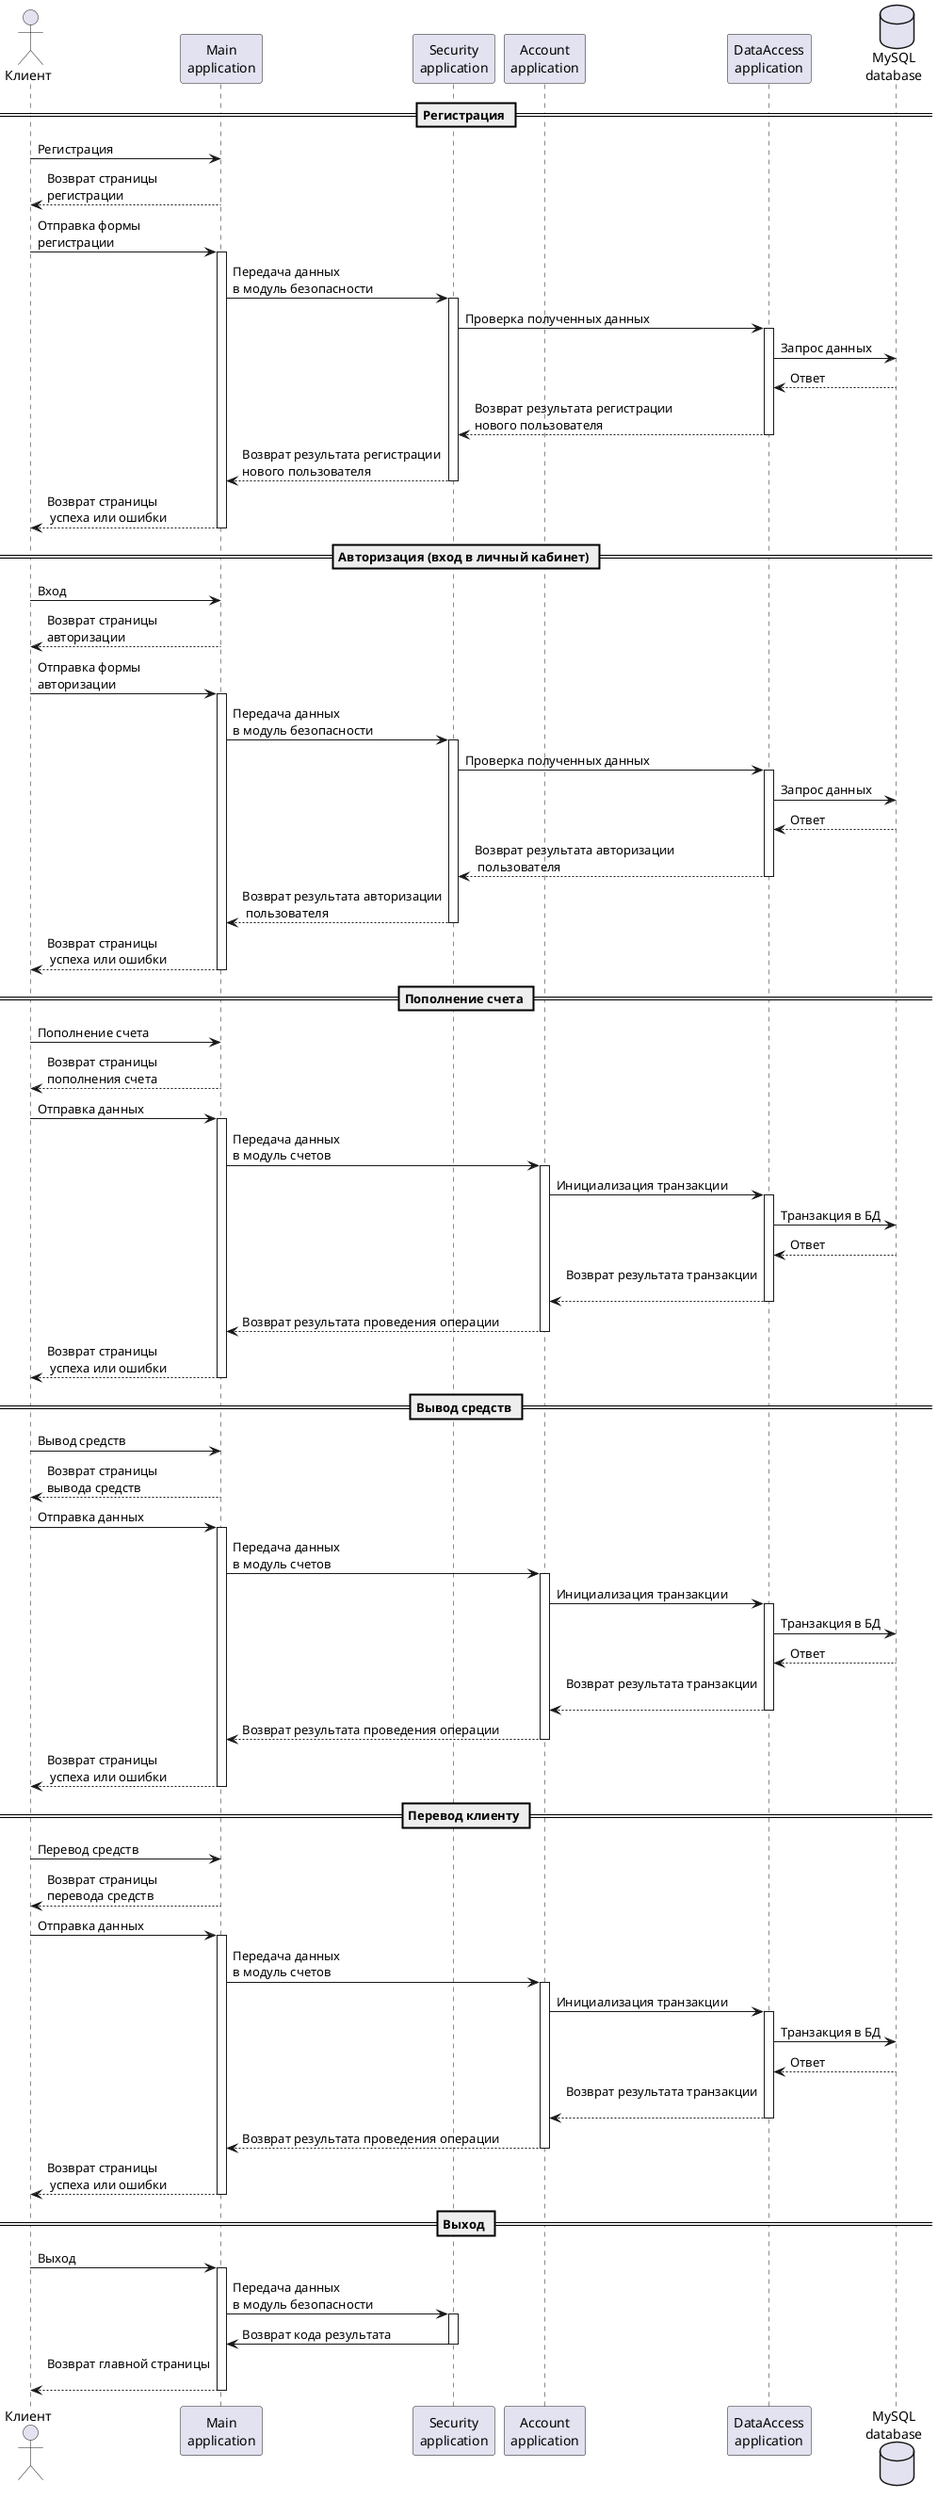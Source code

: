 @startuml
actor Клиент
participant "Main\napplication" as ma
participant "Security\napplication" as sa
participant "Account\napplication" as aa
participant "DataAccess\napplication" as da
database "MySQL\ndatabase" as db

== Регистрация ==
Клиент -> ma: Регистрация
ma --> Клиент: Возврат страницы\nрегистрации
Клиент -> ma: Отправка формы\nрегистрации

activate ma
ma -> sa: Передача данных\nв модуль безопасности
activate sa
sa -> da: Проверка полученных данных
activate da
da -> db: Запрос данных
db --> da: Ответ
da --> sa: Возврат результата регистрации\nнового пользователя
deactivate da
sa --> ma: Возврат результата регистрации\nнового пользователя
deactivate sa
ma --> Клиент: Возврат страницы\n успеха или ошибки
deactivate ma

== Авторизация (вход в личный кабинет) ==

Клиент -> ma: Вход
ma --> Клиент: Возврат страницы\nавторизации
Клиент -> ma: Отправка формы\nавторизации

activate ma
ma -> sa: Передача данных\nв модуль безопасности
activate sa
sa -> da: Проверка полученных данных
activate da
da -> db: Запрос данных
db --> da: Ответ
da --> sa: Возврат результата авторизации\n пользователя
deactivate da
sa --> ma: Возврат результата авторизации\n пользователя
deactivate sa
ma --> Клиент: Возврат страницы\n успеха или ошибки
deactivate ma

== Пополнение счета ==

Клиент -> ma: Пополнение счета
ma --> Клиент: Возврат страницы\nпополнения счета
Клиент -> ma: Отправка данных

activate ma
ma -> aa: Передача данных\nв модуль счетов
activate aa
aa -> da: Инициализация транзакции
activate da
da -> db: Транзакция в БД
db --> da: Ответ
da --> aa: Возврат результата транзакции\n
deactivate da
aa --> ma: Возврат результата проведения операции
deactivate aa
ma --> Клиент: Возврат страницы\n успеха или ошибки
deactivate ma

== Вывод средств ==

Клиент -> ma: Вывод средств
ma --> Клиент: Возврат страницы\nвывода средств
Клиент -> ma: Отправка данных

activate ma
ma -> aa: Передача данных\nв модуль счетов
activate aa
aa -> da: Инициализация транзакции
activate da
da -> db: Транзакция в БД
db --> da: Ответ
da --> aa: Возврат результата транзакции\n
deactivate da
aa --> ma: Возврат результата проведения операции
deactivate aa
ma --> Клиент: Возврат страницы\n успеха или ошибки
deactivate ma

== Перевод клиенту ==

Клиент -> ma: Перевод средств
ma --> Клиент: Возврат страницы\nперевода средств
Клиент -> ma: Отправка данных

activate ma
ma -> aa: Передача данных\nв модуль счетов
activate aa
aa -> da: Инициализация транзакции
activate da
da -> db: Транзакция в БД
db --> da: Ответ
da --> aa: Возврат результата транзакции\n
deactivate da
aa --> ma: Возврат результата проведения операции
deactivate aa
ma --> Клиент: Возврат страницы\n успеха или ошибки
deactivate ma

== Выход ==

Клиент -> ma: Выход

activate ma
ma -> sa: Передача данных\nв модуль безопасности
activate sa
sa -> ma: Возврат кода результата
deactivate sa
ma --> Клиент: Возврат главной страницы\n
deactivate ma

@enduml